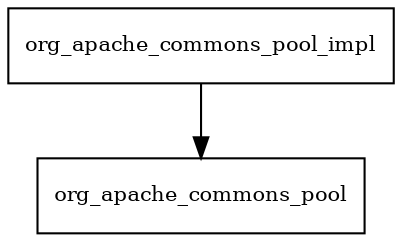 digraph commons_pool_1_6_redhat_6_package_dependencies {
  node [shape = box, fontsize=10.0];
  org_apache_commons_pool_impl -> org_apache_commons_pool;
}
